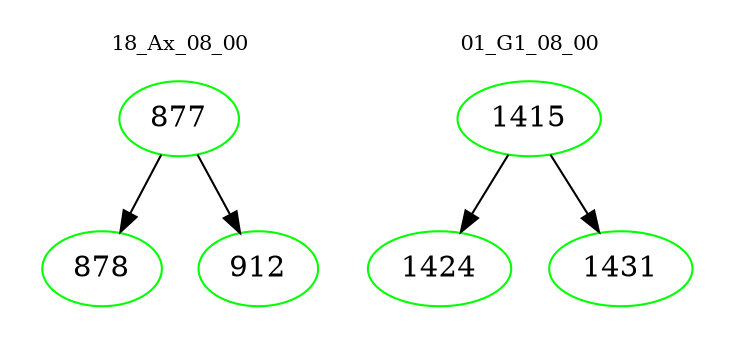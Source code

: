 digraph{
subgraph cluster_0 {
color = white
label = "18_Ax_08_00";
fontsize=10;
T0_877 [label="877", color="green"]
T0_877 -> T0_878 [color="black"]
T0_878 [label="878", color="green"]
T0_877 -> T0_912 [color="black"]
T0_912 [label="912", color="green"]
}
subgraph cluster_1 {
color = white
label = "01_G1_08_00";
fontsize=10;
T1_1415 [label="1415", color="green"]
T1_1415 -> T1_1424 [color="black"]
T1_1424 [label="1424", color="green"]
T1_1415 -> T1_1431 [color="black"]
T1_1431 [label="1431", color="green"]
}
}
